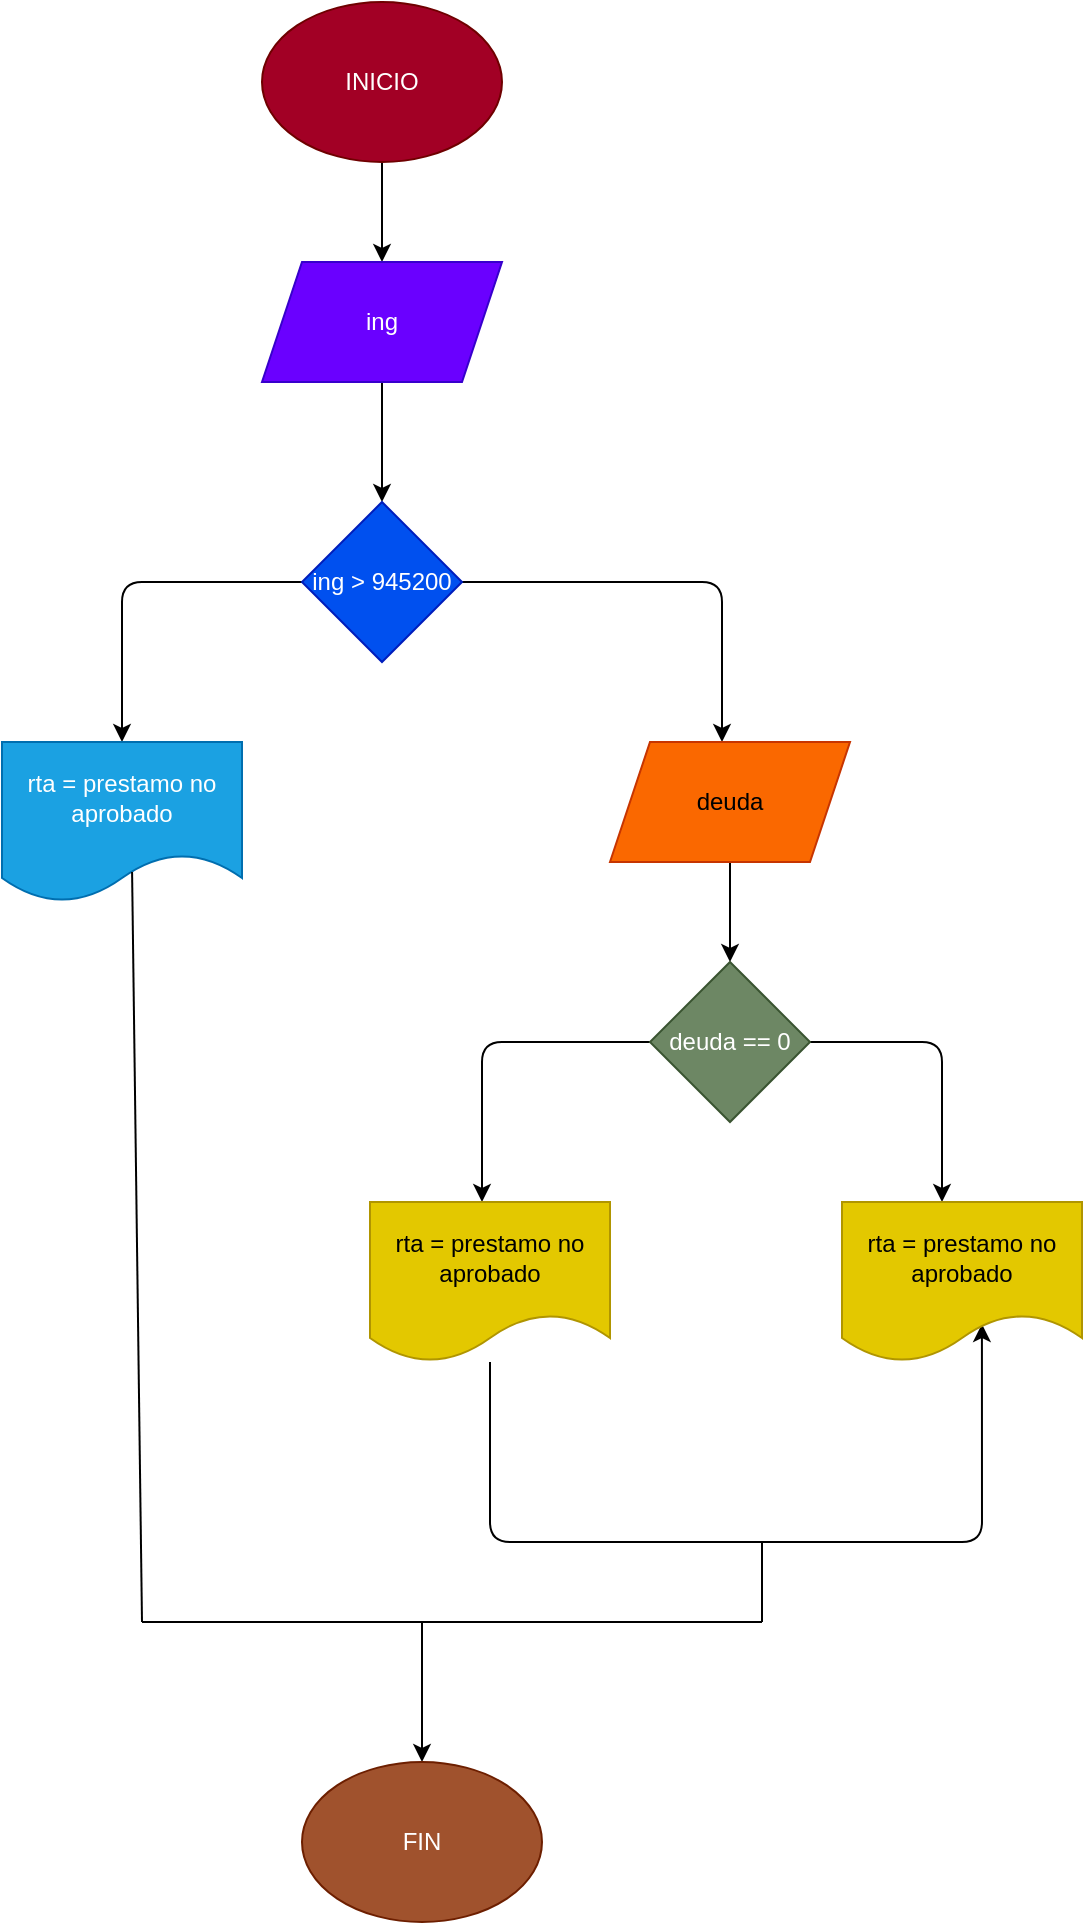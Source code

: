 <mxfile>
    <diagram id="9KsVTwV-KlNlHXXC-0a5" name="Página-1">
        <mxGraphModel dx="662" dy="411" grid="1" gridSize="10" guides="1" tooltips="1" connect="1" arrows="1" fold="1" page="1" pageScale="1" pageWidth="827" pageHeight="1169" math="0" shadow="0">
            <root>
                <mxCell id="0"/>
                <mxCell id="1" parent="0"/>
                <mxCell id="3" style="edgeStyle=none;html=1;" edge="1" parent="1" source="2" target="4">
                    <mxGeometry relative="1" as="geometry">
                        <mxPoint x="300" y="170" as="targetPoint"/>
                    </mxGeometry>
                </mxCell>
                <mxCell id="2" value="INICIO" style="ellipse;whiteSpace=wrap;html=1;fillColor=#a20025;fontColor=#ffffff;strokeColor=#6F0000;" vertex="1" parent="1">
                    <mxGeometry x="240" y="30" width="120" height="80" as="geometry"/>
                </mxCell>
                <mxCell id="5" style="edgeStyle=none;html=1;" edge="1" parent="1" source="4">
                    <mxGeometry relative="1" as="geometry">
                        <mxPoint x="300" y="280" as="targetPoint"/>
                    </mxGeometry>
                </mxCell>
                <mxCell id="4" value="ing" style="shape=parallelogram;perimeter=parallelogramPerimeter;whiteSpace=wrap;html=1;fixedSize=1;fillColor=#6a00ff;fontColor=#ffffff;strokeColor=#3700CC;" vertex="1" parent="1">
                    <mxGeometry x="240" y="160" width="120" height="60" as="geometry"/>
                </mxCell>
                <mxCell id="7" style="edgeStyle=none;html=1;" edge="1" parent="1" source="6">
                    <mxGeometry relative="1" as="geometry">
                        <mxPoint x="170" y="400" as="targetPoint"/>
                        <Array as="points">
                            <mxPoint x="170" y="320"/>
                        </Array>
                    </mxGeometry>
                </mxCell>
                <mxCell id="9" style="edgeStyle=none;html=1;" edge="1" parent="1" source="6">
                    <mxGeometry relative="1" as="geometry">
                        <mxPoint x="470" y="400" as="targetPoint"/>
                        <Array as="points">
                            <mxPoint x="470" y="320"/>
                        </Array>
                    </mxGeometry>
                </mxCell>
                <mxCell id="6" value="ing &amp;gt; 945200" style="rhombus;whiteSpace=wrap;html=1;fillColor=#0050ef;fontColor=#ffffff;strokeColor=#001DBC;" vertex="1" parent="1">
                    <mxGeometry x="260" y="280" width="80" height="80" as="geometry"/>
                </mxCell>
                <mxCell id="8" value="rta = prestamo no aprobado" style="shape=document;whiteSpace=wrap;html=1;boundedLbl=1;fillColor=#1ba1e2;fontColor=#ffffff;strokeColor=#006EAF;" vertex="1" parent="1">
                    <mxGeometry x="110" y="400" width="120" height="80" as="geometry"/>
                </mxCell>
                <mxCell id="11" style="edgeStyle=none;html=1;" edge="1" parent="1" source="10">
                    <mxGeometry relative="1" as="geometry">
                        <mxPoint x="474" y="510" as="targetPoint"/>
                    </mxGeometry>
                </mxCell>
                <mxCell id="10" value="deuda" style="shape=parallelogram;perimeter=parallelogramPerimeter;whiteSpace=wrap;html=1;fixedSize=1;fillColor=#fa6800;fontColor=#000000;strokeColor=#C73500;" vertex="1" parent="1">
                    <mxGeometry x="414" y="400" width="120" height="60" as="geometry"/>
                </mxCell>
                <mxCell id="13" style="edgeStyle=none;html=1;" edge="1" parent="1" source="12">
                    <mxGeometry relative="1" as="geometry">
                        <mxPoint x="350" y="630" as="targetPoint"/>
                        <Array as="points">
                            <mxPoint x="350" y="550"/>
                        </Array>
                    </mxGeometry>
                </mxCell>
                <mxCell id="14" style="edgeStyle=none;html=1;" edge="1" parent="1" source="12">
                    <mxGeometry relative="1" as="geometry">
                        <mxPoint x="580" y="630" as="targetPoint"/>
                        <Array as="points">
                            <mxPoint x="580" y="550"/>
                        </Array>
                    </mxGeometry>
                </mxCell>
                <mxCell id="12" value="deuda == 0" style="rhombus;whiteSpace=wrap;html=1;fillColor=#6d8764;fontColor=#ffffff;strokeColor=#3A5431;" vertex="1" parent="1">
                    <mxGeometry x="434" y="510" width="80" height="80" as="geometry"/>
                </mxCell>
                <mxCell id="18" style="edgeStyle=none;html=1;entryX=0.583;entryY=0.763;entryDx=0;entryDy=0;entryPerimeter=0;" edge="1" parent="1" source="15" target="16">
                    <mxGeometry relative="1" as="geometry">
                        <mxPoint x="610" y="800" as="targetPoint"/>
                        <Array as="points">
                            <mxPoint x="354" y="800"/>
                            <mxPoint x="600" y="800"/>
                        </Array>
                    </mxGeometry>
                </mxCell>
                <mxCell id="15" value="rta = prestamo no aprobado" style="shape=document;whiteSpace=wrap;html=1;boundedLbl=1;fillColor=#e3c800;fontColor=#000000;strokeColor=#B09500;" vertex="1" parent="1">
                    <mxGeometry x="294" y="630" width="120" height="80" as="geometry"/>
                </mxCell>
                <mxCell id="16" value="rta = prestamo no aprobado" style="shape=document;whiteSpace=wrap;html=1;boundedLbl=1;fillColor=#e3c800;fontColor=#000000;strokeColor=#B09500;" vertex="1" parent="1">
                    <mxGeometry x="530" y="630" width="120" height="80" as="geometry"/>
                </mxCell>
                <mxCell id="19" value="" style="endArrow=none;html=1;exitX=0.542;exitY=0.813;exitDx=0;exitDy=0;exitPerimeter=0;" edge="1" parent="1" source="8">
                    <mxGeometry width="50" height="50" relative="1" as="geometry">
                        <mxPoint x="190" y="490" as="sourcePoint"/>
                        <mxPoint x="180" y="840" as="targetPoint"/>
                    </mxGeometry>
                </mxCell>
                <mxCell id="23" value="" style="endArrow=none;html=1;" edge="1" parent="1">
                    <mxGeometry width="50" height="50" relative="1" as="geometry">
                        <mxPoint x="180" y="840" as="sourcePoint"/>
                        <mxPoint x="490" y="840" as="targetPoint"/>
                    </mxGeometry>
                </mxCell>
                <mxCell id="24" value="" style="endArrow=none;html=1;" edge="1" parent="1">
                    <mxGeometry width="50" height="50" relative="1" as="geometry">
                        <mxPoint x="490" y="800" as="sourcePoint"/>
                        <mxPoint x="490" y="840" as="targetPoint"/>
                    </mxGeometry>
                </mxCell>
                <mxCell id="25" value="" style="endArrow=classic;html=1;" edge="1" parent="1" target="26">
                    <mxGeometry width="50" height="50" relative="1" as="geometry">
                        <mxPoint x="320" y="840" as="sourcePoint"/>
                        <mxPoint x="320" y="920" as="targetPoint"/>
                    </mxGeometry>
                </mxCell>
                <mxCell id="26" value="FIN" style="ellipse;whiteSpace=wrap;html=1;fillColor=#a0522d;fontColor=#ffffff;strokeColor=#6D1F00;" vertex="1" parent="1">
                    <mxGeometry x="260" y="910" width="120" height="80" as="geometry"/>
                </mxCell>
            </root>
        </mxGraphModel>
    </diagram>
</mxfile>